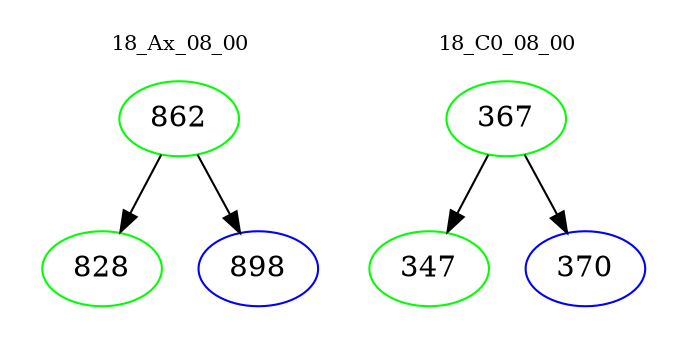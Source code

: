 digraph{
subgraph cluster_0 {
color = white
label = "18_Ax_08_00";
fontsize=10;
T0_862 [label="862", color="green"]
T0_862 -> T0_828 [color="black"]
T0_828 [label="828", color="green"]
T0_862 -> T0_898 [color="black"]
T0_898 [label="898", color="blue"]
}
subgraph cluster_1 {
color = white
label = "18_C0_08_00";
fontsize=10;
T1_367 [label="367", color="green"]
T1_367 -> T1_347 [color="black"]
T1_347 [label="347", color="green"]
T1_367 -> T1_370 [color="black"]
T1_370 [label="370", color="blue"]
}
}
